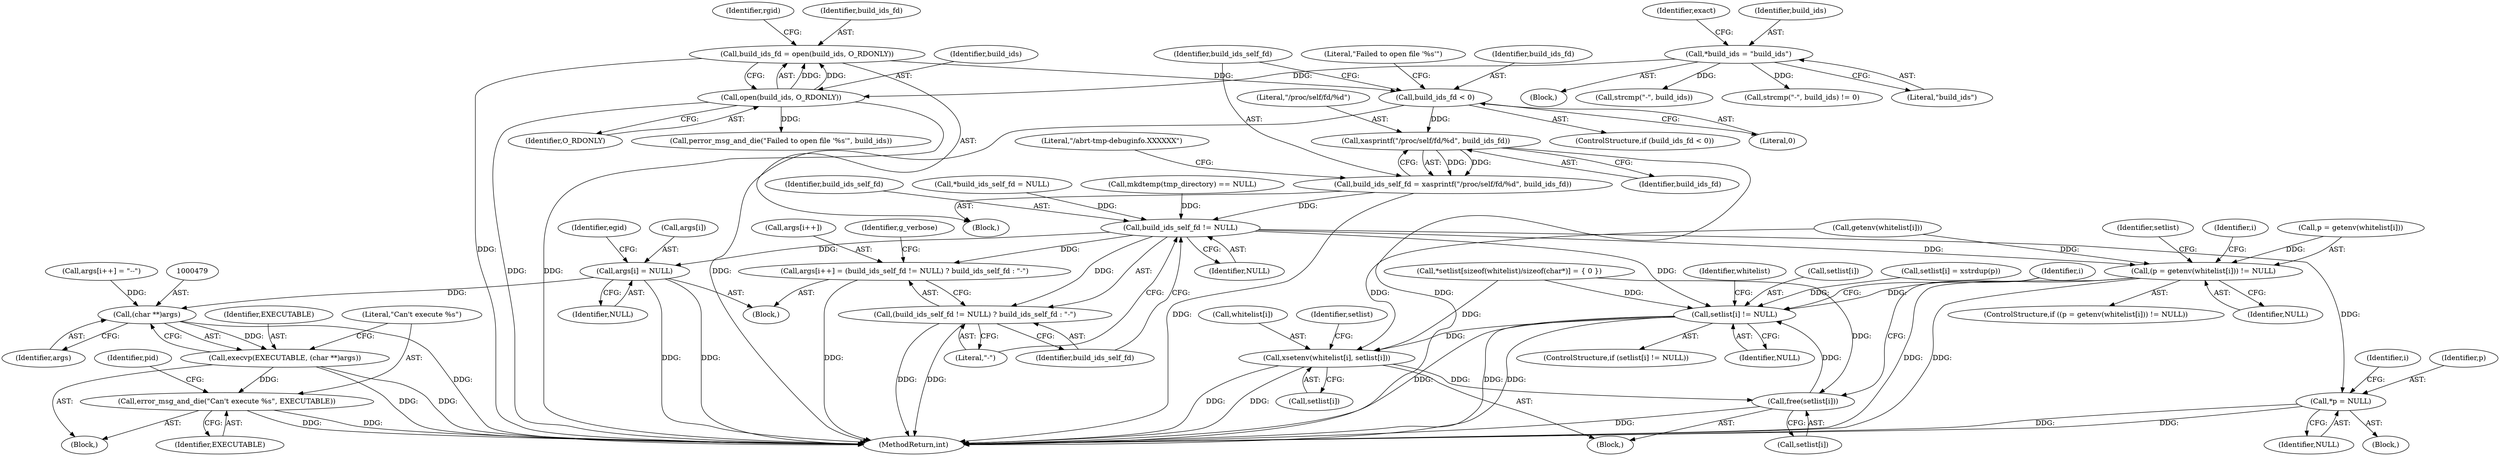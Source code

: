digraph "0_abrt_50ee8130fb4cd4ef1af7682a2c85dd99cb99424e@API" {
"1000205" [label="(Call,build_ids_fd = open(build_ids, O_RDONLY))"];
"1000207" [label="(Call,open(build_ids, O_RDONLY))"];
"1000135" [label="(Call,*build_ids = \"build_ids\")"];
"1000227" [label="(Call,build_ids_fd < 0)"];
"1000235" [label="(Call,xasprintf(\"/proc/self/fd/%d\", build_ids_fd))"];
"1000233" [label="(Call,build_ids_self_fd = xasprintf(\"/proc/self/fd/%d\", build_ids_fd))"];
"1000276" [label="(Call,build_ids_self_fd != NULL)"];
"1000270" [label="(Call,args[i++] = (build_ids_self_fd != NULL) ? build_ids_self_fd : \"-\")"];
"1000275" [label="(Call,(build_ids_self_fd != NULL) ? build_ids_self_fd : \"-\")"];
"1000360" [label="(Call,args[i] = NULL)"];
"1000478" [label="(Call,(char **)args)"];
"1000476" [label="(Call,execvp(EXECUTABLE, (char **)args))"];
"1000481" [label="(Call,error_msg_and_die(\"Can't execute %s\", EXECUTABLE))"];
"1000395" [label="(Call,*p = NULL)"];
"1000409" [label="(Call,(p = getenv(whitelist[i])) != NULL)"];
"1000435" [label="(Call,setlist[i] != NULL)"];
"1000441" [label="(Call,xsetenv(whitelist[i], setlist[i]))"];
"1000448" [label="(Call,free(setlist[i]))"];
"1000483" [label="(Identifier,EXECUTABLE)"];
"1000412" [label="(Call,getenv(whitelist[i]))"];
"1000140" [label="(Identifier,exact)"];
"1000270" [label="(Call,args[i++] = (build_ids_self_fd != NULL) ? build_ids_self_fd : \"-\")"];
"1000367" [label="(Identifier,egid)"];
"1000236" [label="(Literal,\"/proc/self/fd/%d\")"];
"1000354" [label="(Call,args[i++] = \"--\")"];
"1000117" [label="(Block,)"];
"1000233" [label="(Call,build_ids_self_fd = xasprintf(\"/proc/self/fd/%d\", build_ids_fd))"];
"1000276" [label="(Call,build_ids_self_fd != NULL)"];
"1000397" [label="(Identifier,NULL)"];
"1000238" [label="(Literal,\"/abrt-tmp-debuginfo.XXXXXX\")"];
"1000271" [label="(Call,args[i++])"];
"1000478" [label="(Call,(char **)args)"];
"1000136" [label="(Identifier,build_ids)"];
"1000392" [label="(Call,*setlist[sizeof(whitelist)/sizeof(char*)] = { 0 })"];
"1000228" [label="(Identifier,build_ids_fd)"];
"1000237" [label="(Identifier,build_ids_fd)"];
"1000435" [label="(Call,setlist[i] != NULL)"];
"1000525" [label="(MethodReturn,int)"];
"1000231" [label="(Literal,\"Failed to open file '%s'\")"];
"1000364" [label="(Identifier,NULL)"];
"1000475" [label="(Block,)"];
"1000439" [label="(Identifier,NULL)"];
"1000442" [label="(Call,whitelist[i])"];
"1000187" [label="(Block,)"];
"1000213" [label="(Identifier,rgid)"];
"1000408" [label="(ControlStructure,if ((p = getenv(whitelist[i])) != NULL))"];
"1000445" [label="(Call,setlist[i])"];
"1000278" [label="(Identifier,NULL)"];
"1000279" [label="(Identifier,build_ids_self_fd)"];
"1000441" [label="(Call,xsetenv(whitelist[i], setlist[i]))"];
"1000240" [label="(Call,mkdtemp(tmp_directory) == NULL)"];
"1000481" [label="(Call,error_msg_and_die(\"Can't execute %s\", EXECUTABLE))"];
"1000450" [label="(Identifier,setlist)"];
"1000183" [label="(Call,strcmp(\"-\", build_ids))"];
"1000283" [label="(Identifier,g_verbose)"];
"1000230" [label="(Call,perror_msg_and_die(\"Failed to open file '%s'\", build_ids))"];
"1000419" [label="(Identifier,setlist)"];
"1000433" [label="(Identifier,i)"];
"1000480" [label="(Identifier,args)"];
"1000409" [label="(Call,(p = getenv(whitelist[i])) != NULL)"];
"1000443" [label="(Identifier,whitelist)"];
"1000434" [label="(ControlStructure,if (setlist[i] != NULL))"];
"1000135" [label="(Call,*build_ids = \"build_ids\")"];
"1000275" [label="(Call,(build_ids_self_fd != NULL) ? build_ids_self_fd : \"-\")"];
"1000477" [label="(Identifier,EXECUTABLE)"];
"1000436" [label="(Call,setlist[i])"];
"1000440" [label="(Block,)"];
"1000235" [label="(Call,xasprintf(\"/proc/self/fd/%d\", build_ids_fd))"];
"1000250" [label="(Block,)"];
"1000407" [label="(Identifier,i)"];
"1000448" [label="(Call,free(setlist[i]))"];
"1000280" [label="(Literal,\"-\")"];
"1000417" [label="(Call,setlist[i] = xstrdup(p))"];
"1000449" [label="(Call,setlist[i])"];
"1000277" [label="(Identifier,build_ids_self_fd)"];
"1000182" [label="(Call,strcmp(\"-\", build_ids) != 0)"];
"1000476" [label="(Call,execvp(EXECUTABLE, (char **)args))"];
"1000234" [label="(Identifier,build_ids_self_fd)"];
"1000395" [label="(Call,*p = NULL)"];
"1000209" [label="(Identifier,O_RDONLY)"];
"1000488" [label="(Identifier,pid)"];
"1000178" [label="(Call,*build_ids_self_fd = NULL)"];
"1000207" [label="(Call,open(build_ids, O_RDONLY))"];
"1000229" [label="(Literal,0)"];
"1000410" [label="(Call,p = getenv(whitelist[i]))"];
"1000206" [label="(Identifier,build_ids_fd)"];
"1000416" [label="(Identifier,NULL)"];
"1000205" [label="(Call,build_ids_fd = open(build_ids, O_RDONLY))"];
"1000377" [label="(Block,)"];
"1000208" [label="(Identifier,build_ids)"];
"1000226" [label="(ControlStructure,if (build_ids_fd < 0))"];
"1000482" [label="(Literal,\"Can't execute %s\")"];
"1000227" [label="(Call,build_ids_fd < 0)"];
"1000137" [label="(Literal,\"build_ids\")"];
"1000401" [label="(Identifier,i)"];
"1000361" [label="(Call,args[i])"];
"1000360" [label="(Call,args[i] = NULL)"];
"1000396" [label="(Identifier,p)"];
"1000205" -> "1000187"  [label="AST: "];
"1000205" -> "1000207"  [label="CFG: "];
"1000206" -> "1000205"  [label="AST: "];
"1000207" -> "1000205"  [label="AST: "];
"1000213" -> "1000205"  [label="CFG: "];
"1000205" -> "1000525"  [label="DDG: "];
"1000207" -> "1000205"  [label="DDG: "];
"1000207" -> "1000205"  [label="DDG: "];
"1000205" -> "1000227"  [label="DDG: "];
"1000207" -> "1000209"  [label="CFG: "];
"1000208" -> "1000207"  [label="AST: "];
"1000209" -> "1000207"  [label="AST: "];
"1000207" -> "1000525"  [label="DDG: "];
"1000207" -> "1000525"  [label="DDG: "];
"1000135" -> "1000207"  [label="DDG: "];
"1000207" -> "1000230"  [label="DDG: "];
"1000135" -> "1000117"  [label="AST: "];
"1000135" -> "1000137"  [label="CFG: "];
"1000136" -> "1000135"  [label="AST: "];
"1000137" -> "1000135"  [label="AST: "];
"1000140" -> "1000135"  [label="CFG: "];
"1000135" -> "1000182"  [label="DDG: "];
"1000135" -> "1000183"  [label="DDG: "];
"1000227" -> "1000226"  [label="AST: "];
"1000227" -> "1000229"  [label="CFG: "];
"1000228" -> "1000227"  [label="AST: "];
"1000229" -> "1000227"  [label="AST: "];
"1000231" -> "1000227"  [label="CFG: "];
"1000234" -> "1000227"  [label="CFG: "];
"1000227" -> "1000525"  [label="DDG: "];
"1000227" -> "1000235"  [label="DDG: "];
"1000235" -> "1000233"  [label="AST: "];
"1000235" -> "1000237"  [label="CFG: "];
"1000236" -> "1000235"  [label="AST: "];
"1000237" -> "1000235"  [label="AST: "];
"1000233" -> "1000235"  [label="CFG: "];
"1000235" -> "1000525"  [label="DDG: "];
"1000235" -> "1000233"  [label="DDG: "];
"1000235" -> "1000233"  [label="DDG: "];
"1000233" -> "1000187"  [label="AST: "];
"1000234" -> "1000233"  [label="AST: "];
"1000238" -> "1000233"  [label="CFG: "];
"1000233" -> "1000525"  [label="DDG: "];
"1000233" -> "1000276"  [label="DDG: "];
"1000276" -> "1000275"  [label="AST: "];
"1000276" -> "1000278"  [label="CFG: "];
"1000277" -> "1000276"  [label="AST: "];
"1000278" -> "1000276"  [label="AST: "];
"1000279" -> "1000276"  [label="CFG: "];
"1000280" -> "1000276"  [label="CFG: "];
"1000276" -> "1000270"  [label="DDG: "];
"1000178" -> "1000276"  [label="DDG: "];
"1000240" -> "1000276"  [label="DDG: "];
"1000276" -> "1000275"  [label="DDG: "];
"1000276" -> "1000360"  [label="DDG: "];
"1000276" -> "1000395"  [label="DDG: "];
"1000276" -> "1000409"  [label="DDG: "];
"1000276" -> "1000435"  [label="DDG: "];
"1000270" -> "1000250"  [label="AST: "];
"1000270" -> "1000275"  [label="CFG: "];
"1000271" -> "1000270"  [label="AST: "];
"1000275" -> "1000270"  [label="AST: "];
"1000283" -> "1000270"  [label="CFG: "];
"1000270" -> "1000525"  [label="DDG: "];
"1000275" -> "1000279"  [label="CFG: "];
"1000275" -> "1000280"  [label="CFG: "];
"1000279" -> "1000275"  [label="AST: "];
"1000280" -> "1000275"  [label="AST: "];
"1000275" -> "1000525"  [label="DDG: "];
"1000275" -> "1000525"  [label="DDG: "];
"1000360" -> "1000250"  [label="AST: "];
"1000360" -> "1000364"  [label="CFG: "];
"1000361" -> "1000360"  [label="AST: "];
"1000364" -> "1000360"  [label="AST: "];
"1000367" -> "1000360"  [label="CFG: "];
"1000360" -> "1000525"  [label="DDG: "];
"1000360" -> "1000525"  [label="DDG: "];
"1000360" -> "1000478"  [label="DDG: "];
"1000478" -> "1000476"  [label="AST: "];
"1000478" -> "1000480"  [label="CFG: "];
"1000479" -> "1000478"  [label="AST: "];
"1000480" -> "1000478"  [label="AST: "];
"1000476" -> "1000478"  [label="CFG: "];
"1000478" -> "1000525"  [label="DDG: "];
"1000478" -> "1000476"  [label="DDG: "];
"1000354" -> "1000478"  [label="DDG: "];
"1000476" -> "1000475"  [label="AST: "];
"1000477" -> "1000476"  [label="AST: "];
"1000482" -> "1000476"  [label="CFG: "];
"1000476" -> "1000525"  [label="DDG: "];
"1000476" -> "1000525"  [label="DDG: "];
"1000476" -> "1000481"  [label="DDG: "];
"1000481" -> "1000475"  [label="AST: "];
"1000481" -> "1000483"  [label="CFG: "];
"1000482" -> "1000481"  [label="AST: "];
"1000483" -> "1000481"  [label="AST: "];
"1000488" -> "1000481"  [label="CFG: "];
"1000481" -> "1000525"  [label="DDG: "];
"1000481" -> "1000525"  [label="DDG: "];
"1000395" -> "1000377"  [label="AST: "];
"1000395" -> "1000397"  [label="CFG: "];
"1000396" -> "1000395"  [label="AST: "];
"1000397" -> "1000395"  [label="AST: "];
"1000401" -> "1000395"  [label="CFG: "];
"1000395" -> "1000525"  [label="DDG: "];
"1000395" -> "1000525"  [label="DDG: "];
"1000409" -> "1000408"  [label="AST: "];
"1000409" -> "1000416"  [label="CFG: "];
"1000410" -> "1000409"  [label="AST: "];
"1000416" -> "1000409"  [label="AST: "];
"1000419" -> "1000409"  [label="CFG: "];
"1000407" -> "1000409"  [label="CFG: "];
"1000409" -> "1000525"  [label="DDG: "];
"1000409" -> "1000525"  [label="DDG: "];
"1000410" -> "1000409"  [label="DDG: "];
"1000412" -> "1000409"  [label="DDG: "];
"1000409" -> "1000435"  [label="DDG: "];
"1000435" -> "1000434"  [label="AST: "];
"1000435" -> "1000439"  [label="CFG: "];
"1000436" -> "1000435"  [label="AST: "];
"1000439" -> "1000435"  [label="AST: "];
"1000443" -> "1000435"  [label="CFG: "];
"1000433" -> "1000435"  [label="CFG: "];
"1000435" -> "1000525"  [label="DDG: "];
"1000435" -> "1000525"  [label="DDG: "];
"1000435" -> "1000525"  [label="DDG: "];
"1000392" -> "1000435"  [label="DDG: "];
"1000448" -> "1000435"  [label="DDG: "];
"1000417" -> "1000435"  [label="DDG: "];
"1000435" -> "1000441"  [label="DDG: "];
"1000441" -> "1000440"  [label="AST: "];
"1000441" -> "1000445"  [label="CFG: "];
"1000442" -> "1000441"  [label="AST: "];
"1000445" -> "1000441"  [label="AST: "];
"1000450" -> "1000441"  [label="CFG: "];
"1000441" -> "1000525"  [label="DDG: "];
"1000441" -> "1000525"  [label="DDG: "];
"1000412" -> "1000441"  [label="DDG: "];
"1000392" -> "1000441"  [label="DDG: "];
"1000441" -> "1000448"  [label="DDG: "];
"1000448" -> "1000440"  [label="AST: "];
"1000448" -> "1000449"  [label="CFG: "];
"1000449" -> "1000448"  [label="AST: "];
"1000433" -> "1000448"  [label="CFG: "];
"1000448" -> "1000525"  [label="DDG: "];
"1000392" -> "1000448"  [label="DDG: "];
}
